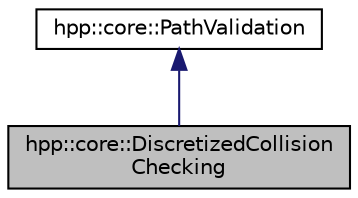 digraph "hpp::core::DiscretizedCollisionChecking"
{
  edge [fontname="Helvetica",fontsize="10",labelfontname="Helvetica",labelfontsize="10"];
  node [fontname="Helvetica",fontsize="10",shape=record];
  Node1 [label="hpp::core::DiscretizedCollision\lChecking",height=0.2,width=0.4,color="black", fillcolor="grey75", style="filled" fontcolor="black"];
  Node2 -> Node1 [dir="back",color="midnightblue",fontsize="10",style="solid",fontname="Helvetica"];
  Node2 [label="hpp::core::PathValidation",height=0.2,width=0.4,color="black", fillcolor="white", style="filled",URL="$a00040.html",tooltip="Abstraction of path validation. "];
}
